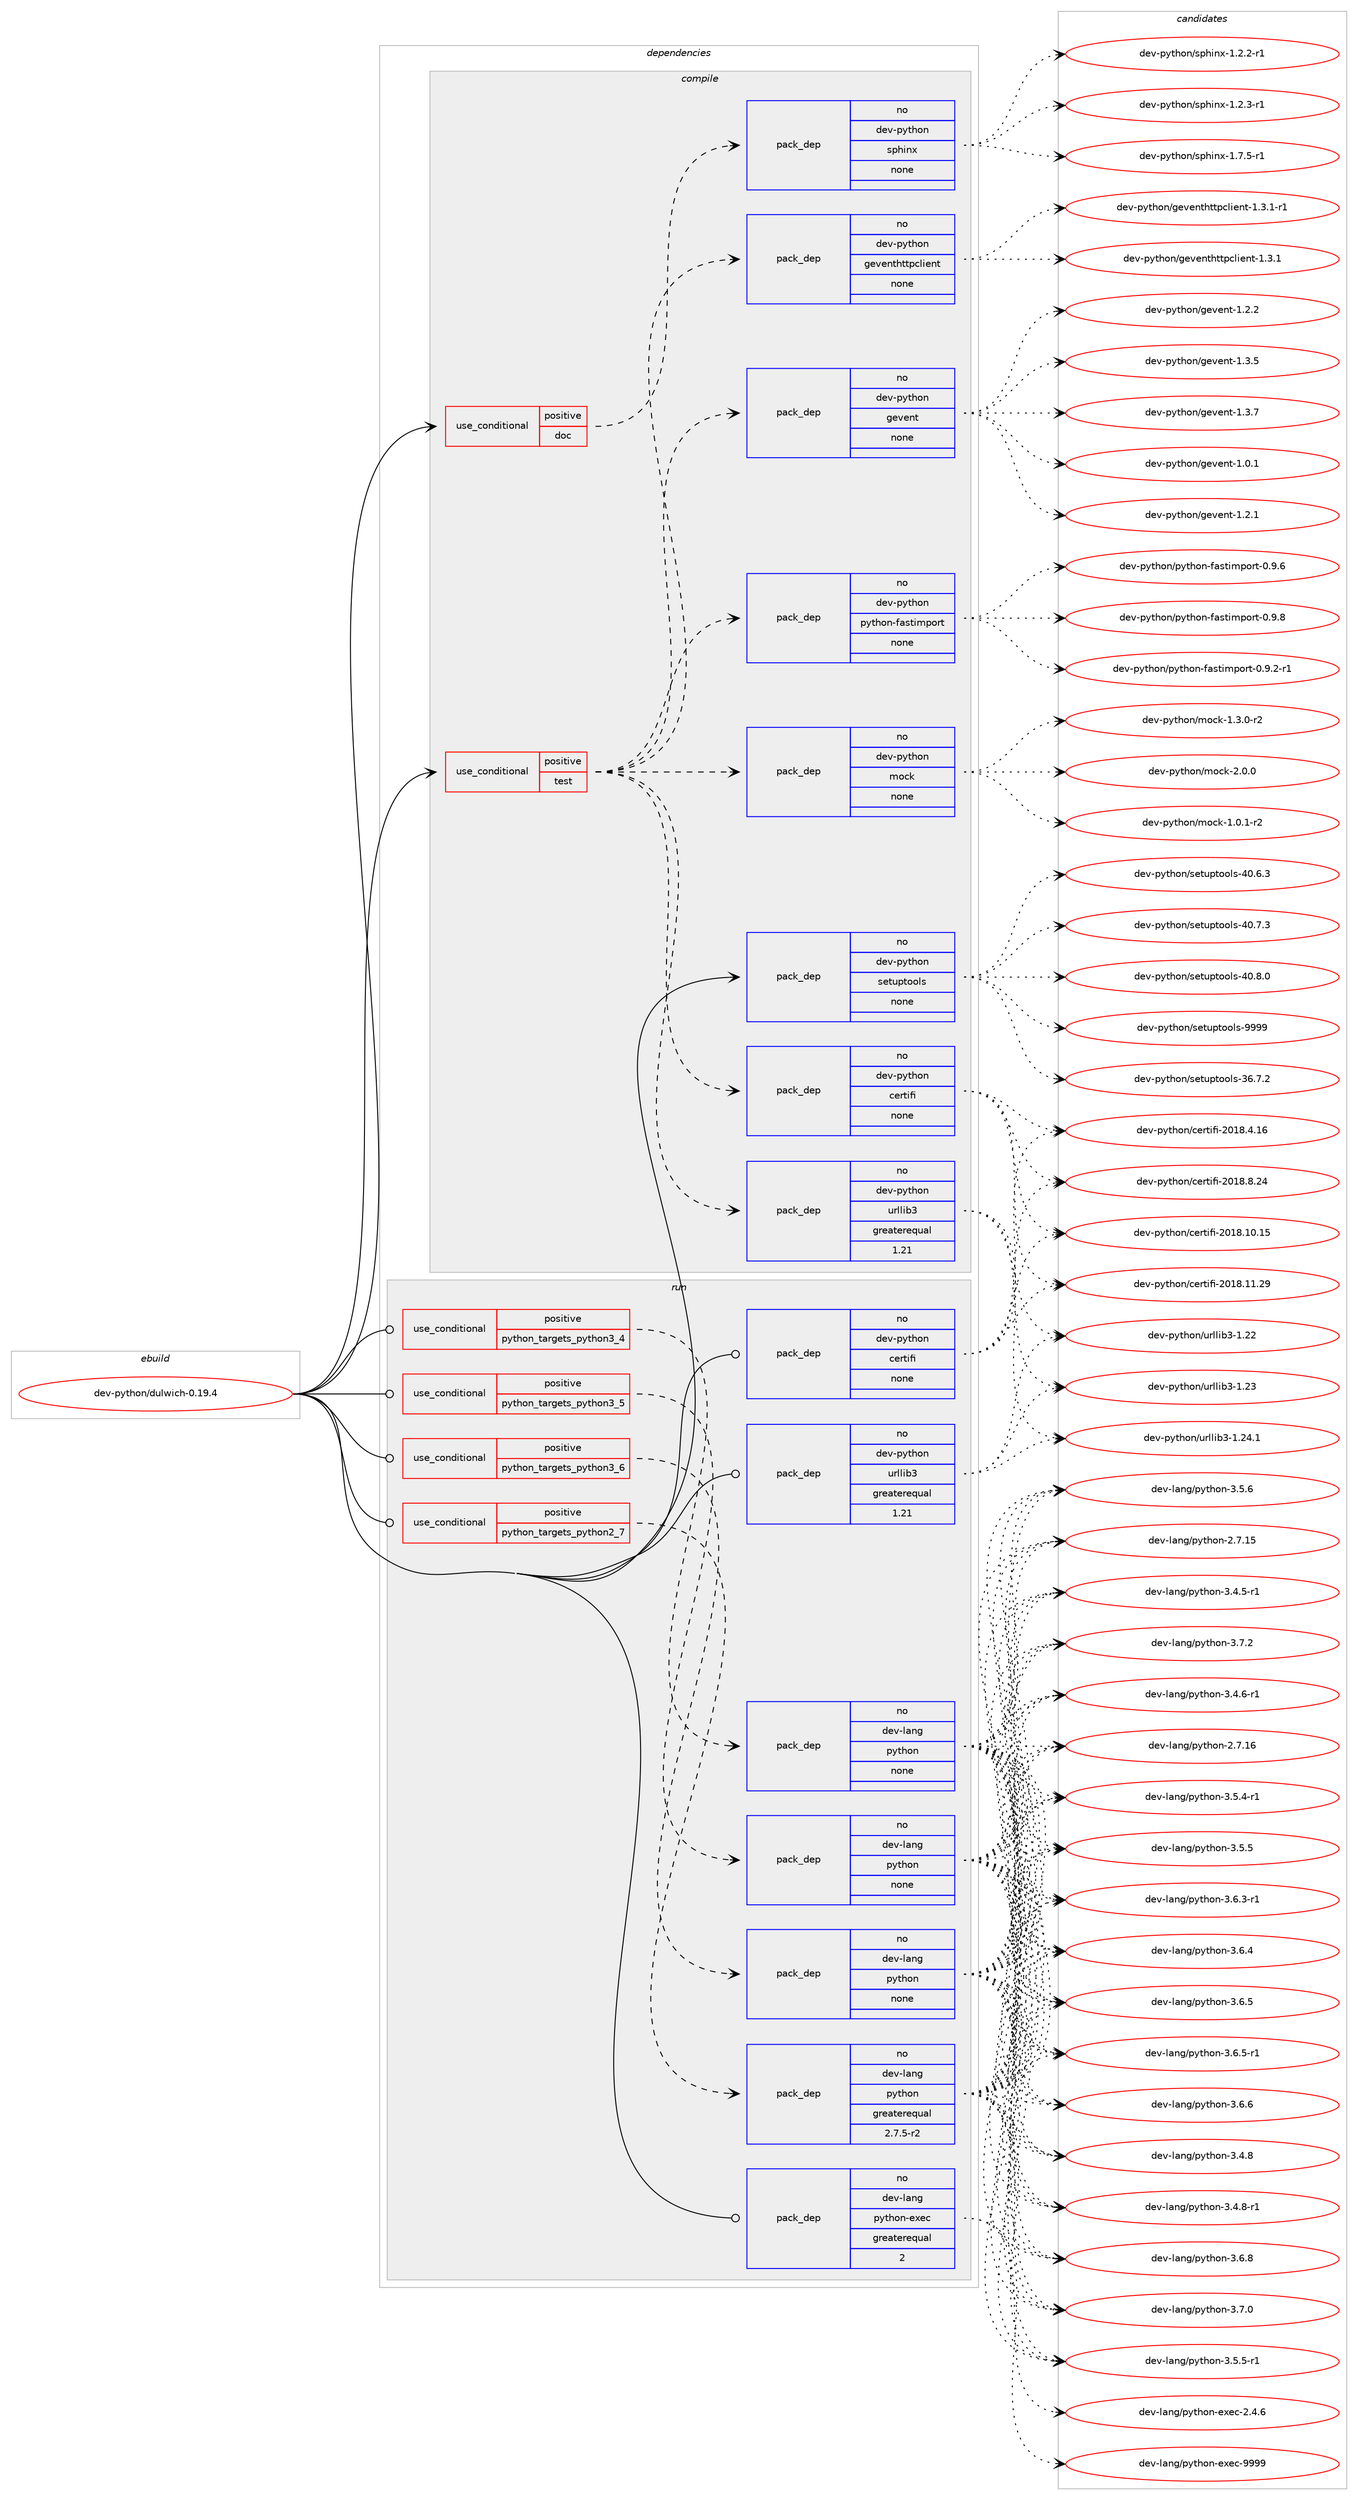 digraph prolog {

# *************
# Graph options
# *************

newrank=true;
concentrate=true;
compound=true;
graph [rankdir=LR,fontname=Helvetica,fontsize=10,ranksep=1.5];#, ranksep=2.5, nodesep=0.2];
edge  [arrowhead=vee];
node  [fontname=Helvetica,fontsize=10];

# **********
# The ebuild
# **********

subgraph cluster_leftcol {
color=gray;
rank=same;
label=<<i>ebuild</i>>;
id [label="dev-python/dulwich-0.19.4", color=red, width=4, href="../dev-python/dulwich-0.19.4.svg"];
}

# ****************
# The dependencies
# ****************

subgraph cluster_midcol {
color=gray;
label=<<i>dependencies</i>>;
subgraph cluster_compile {
fillcolor="#eeeeee";
style=filled;
label=<<i>compile</i>>;
subgraph cond373735 {
dependency1407333 [label=<<TABLE BORDER="0" CELLBORDER="1" CELLSPACING="0" CELLPADDING="4"><TR><TD ROWSPAN="3" CELLPADDING="10">use_conditional</TD></TR><TR><TD>positive</TD></TR><TR><TD>doc</TD></TR></TABLE>>, shape=none, color=red];
subgraph pack1010341 {
dependency1407334 [label=<<TABLE BORDER="0" CELLBORDER="1" CELLSPACING="0" CELLPADDING="4" WIDTH="220"><TR><TD ROWSPAN="6" CELLPADDING="30">pack_dep</TD></TR><TR><TD WIDTH="110">no</TD></TR><TR><TD>dev-python</TD></TR><TR><TD>sphinx</TD></TR><TR><TD>none</TD></TR><TR><TD></TD></TR></TABLE>>, shape=none, color=blue];
}
dependency1407333:e -> dependency1407334:w [weight=20,style="dashed",arrowhead="vee"];
}
id:e -> dependency1407333:w [weight=20,style="solid",arrowhead="vee"];
subgraph cond373736 {
dependency1407335 [label=<<TABLE BORDER="0" CELLBORDER="1" CELLSPACING="0" CELLPADDING="4"><TR><TD ROWSPAN="3" CELLPADDING="10">use_conditional</TD></TR><TR><TD>positive</TD></TR><TR><TD>test</TD></TR></TABLE>>, shape=none, color=red];
subgraph pack1010342 {
dependency1407336 [label=<<TABLE BORDER="0" CELLBORDER="1" CELLSPACING="0" CELLPADDING="4" WIDTH="220"><TR><TD ROWSPAN="6" CELLPADDING="30">pack_dep</TD></TR><TR><TD WIDTH="110">no</TD></TR><TR><TD>dev-python</TD></TR><TR><TD>certifi</TD></TR><TR><TD>none</TD></TR><TR><TD></TD></TR></TABLE>>, shape=none, color=blue];
}
dependency1407335:e -> dependency1407336:w [weight=20,style="dashed",arrowhead="vee"];
subgraph pack1010343 {
dependency1407337 [label=<<TABLE BORDER="0" CELLBORDER="1" CELLSPACING="0" CELLPADDING="4" WIDTH="220"><TR><TD ROWSPAN="6" CELLPADDING="30">pack_dep</TD></TR><TR><TD WIDTH="110">no</TD></TR><TR><TD>dev-python</TD></TR><TR><TD>urllib3</TD></TR><TR><TD>greaterequal</TD></TR><TR><TD>1.21</TD></TR></TABLE>>, shape=none, color=blue];
}
dependency1407335:e -> dependency1407337:w [weight=20,style="dashed",arrowhead="vee"];
subgraph pack1010344 {
dependency1407338 [label=<<TABLE BORDER="0" CELLBORDER="1" CELLSPACING="0" CELLPADDING="4" WIDTH="220"><TR><TD ROWSPAN="6" CELLPADDING="30">pack_dep</TD></TR><TR><TD WIDTH="110">no</TD></TR><TR><TD>dev-python</TD></TR><TR><TD>gevent</TD></TR><TR><TD>none</TD></TR><TR><TD></TD></TR></TABLE>>, shape=none, color=blue];
}
dependency1407335:e -> dependency1407338:w [weight=20,style="dashed",arrowhead="vee"];
subgraph pack1010345 {
dependency1407339 [label=<<TABLE BORDER="0" CELLBORDER="1" CELLSPACING="0" CELLPADDING="4" WIDTH="220"><TR><TD ROWSPAN="6" CELLPADDING="30">pack_dep</TD></TR><TR><TD WIDTH="110">no</TD></TR><TR><TD>dev-python</TD></TR><TR><TD>geventhttpclient</TD></TR><TR><TD>none</TD></TR><TR><TD></TD></TR></TABLE>>, shape=none, color=blue];
}
dependency1407335:e -> dependency1407339:w [weight=20,style="dashed",arrowhead="vee"];
subgraph pack1010346 {
dependency1407340 [label=<<TABLE BORDER="0" CELLBORDER="1" CELLSPACING="0" CELLPADDING="4" WIDTH="220"><TR><TD ROWSPAN="6" CELLPADDING="30">pack_dep</TD></TR><TR><TD WIDTH="110">no</TD></TR><TR><TD>dev-python</TD></TR><TR><TD>mock</TD></TR><TR><TD>none</TD></TR><TR><TD></TD></TR></TABLE>>, shape=none, color=blue];
}
dependency1407335:e -> dependency1407340:w [weight=20,style="dashed",arrowhead="vee"];
subgraph pack1010347 {
dependency1407341 [label=<<TABLE BORDER="0" CELLBORDER="1" CELLSPACING="0" CELLPADDING="4" WIDTH="220"><TR><TD ROWSPAN="6" CELLPADDING="30">pack_dep</TD></TR><TR><TD WIDTH="110">no</TD></TR><TR><TD>dev-python</TD></TR><TR><TD>python-fastimport</TD></TR><TR><TD>none</TD></TR><TR><TD></TD></TR></TABLE>>, shape=none, color=blue];
}
dependency1407335:e -> dependency1407341:w [weight=20,style="dashed",arrowhead="vee"];
}
id:e -> dependency1407335:w [weight=20,style="solid",arrowhead="vee"];
subgraph pack1010348 {
dependency1407342 [label=<<TABLE BORDER="0" CELLBORDER="1" CELLSPACING="0" CELLPADDING="4" WIDTH="220"><TR><TD ROWSPAN="6" CELLPADDING="30">pack_dep</TD></TR><TR><TD WIDTH="110">no</TD></TR><TR><TD>dev-python</TD></TR><TR><TD>setuptools</TD></TR><TR><TD>none</TD></TR><TR><TD></TD></TR></TABLE>>, shape=none, color=blue];
}
id:e -> dependency1407342:w [weight=20,style="solid",arrowhead="vee"];
}
subgraph cluster_compileandrun {
fillcolor="#eeeeee";
style=filled;
label=<<i>compile and run</i>>;
}
subgraph cluster_run {
fillcolor="#eeeeee";
style=filled;
label=<<i>run</i>>;
subgraph cond373737 {
dependency1407343 [label=<<TABLE BORDER="0" CELLBORDER="1" CELLSPACING="0" CELLPADDING="4"><TR><TD ROWSPAN="3" CELLPADDING="10">use_conditional</TD></TR><TR><TD>positive</TD></TR><TR><TD>python_targets_python2_7</TD></TR></TABLE>>, shape=none, color=red];
subgraph pack1010349 {
dependency1407344 [label=<<TABLE BORDER="0" CELLBORDER="1" CELLSPACING="0" CELLPADDING="4" WIDTH="220"><TR><TD ROWSPAN="6" CELLPADDING="30">pack_dep</TD></TR><TR><TD WIDTH="110">no</TD></TR><TR><TD>dev-lang</TD></TR><TR><TD>python</TD></TR><TR><TD>greaterequal</TD></TR><TR><TD>2.7.5-r2</TD></TR></TABLE>>, shape=none, color=blue];
}
dependency1407343:e -> dependency1407344:w [weight=20,style="dashed",arrowhead="vee"];
}
id:e -> dependency1407343:w [weight=20,style="solid",arrowhead="odot"];
subgraph cond373738 {
dependency1407345 [label=<<TABLE BORDER="0" CELLBORDER="1" CELLSPACING="0" CELLPADDING="4"><TR><TD ROWSPAN="3" CELLPADDING="10">use_conditional</TD></TR><TR><TD>positive</TD></TR><TR><TD>python_targets_python3_4</TD></TR></TABLE>>, shape=none, color=red];
subgraph pack1010350 {
dependency1407346 [label=<<TABLE BORDER="0" CELLBORDER="1" CELLSPACING="0" CELLPADDING="4" WIDTH="220"><TR><TD ROWSPAN="6" CELLPADDING="30">pack_dep</TD></TR><TR><TD WIDTH="110">no</TD></TR><TR><TD>dev-lang</TD></TR><TR><TD>python</TD></TR><TR><TD>none</TD></TR><TR><TD></TD></TR></TABLE>>, shape=none, color=blue];
}
dependency1407345:e -> dependency1407346:w [weight=20,style="dashed",arrowhead="vee"];
}
id:e -> dependency1407345:w [weight=20,style="solid",arrowhead="odot"];
subgraph cond373739 {
dependency1407347 [label=<<TABLE BORDER="0" CELLBORDER="1" CELLSPACING="0" CELLPADDING="4"><TR><TD ROWSPAN="3" CELLPADDING="10">use_conditional</TD></TR><TR><TD>positive</TD></TR><TR><TD>python_targets_python3_5</TD></TR></TABLE>>, shape=none, color=red];
subgraph pack1010351 {
dependency1407348 [label=<<TABLE BORDER="0" CELLBORDER="1" CELLSPACING="0" CELLPADDING="4" WIDTH="220"><TR><TD ROWSPAN="6" CELLPADDING="30">pack_dep</TD></TR><TR><TD WIDTH="110">no</TD></TR><TR><TD>dev-lang</TD></TR><TR><TD>python</TD></TR><TR><TD>none</TD></TR><TR><TD></TD></TR></TABLE>>, shape=none, color=blue];
}
dependency1407347:e -> dependency1407348:w [weight=20,style="dashed",arrowhead="vee"];
}
id:e -> dependency1407347:w [weight=20,style="solid",arrowhead="odot"];
subgraph cond373740 {
dependency1407349 [label=<<TABLE BORDER="0" CELLBORDER="1" CELLSPACING="0" CELLPADDING="4"><TR><TD ROWSPAN="3" CELLPADDING="10">use_conditional</TD></TR><TR><TD>positive</TD></TR><TR><TD>python_targets_python3_6</TD></TR></TABLE>>, shape=none, color=red];
subgraph pack1010352 {
dependency1407350 [label=<<TABLE BORDER="0" CELLBORDER="1" CELLSPACING="0" CELLPADDING="4" WIDTH="220"><TR><TD ROWSPAN="6" CELLPADDING="30">pack_dep</TD></TR><TR><TD WIDTH="110">no</TD></TR><TR><TD>dev-lang</TD></TR><TR><TD>python</TD></TR><TR><TD>none</TD></TR><TR><TD></TD></TR></TABLE>>, shape=none, color=blue];
}
dependency1407349:e -> dependency1407350:w [weight=20,style="dashed",arrowhead="vee"];
}
id:e -> dependency1407349:w [weight=20,style="solid",arrowhead="odot"];
subgraph pack1010353 {
dependency1407351 [label=<<TABLE BORDER="0" CELLBORDER="1" CELLSPACING="0" CELLPADDING="4" WIDTH="220"><TR><TD ROWSPAN="6" CELLPADDING="30">pack_dep</TD></TR><TR><TD WIDTH="110">no</TD></TR><TR><TD>dev-lang</TD></TR><TR><TD>python-exec</TD></TR><TR><TD>greaterequal</TD></TR><TR><TD>2</TD></TR></TABLE>>, shape=none, color=blue];
}
id:e -> dependency1407351:w [weight=20,style="solid",arrowhead="odot"];
subgraph pack1010354 {
dependency1407352 [label=<<TABLE BORDER="0" CELLBORDER="1" CELLSPACING="0" CELLPADDING="4" WIDTH="220"><TR><TD ROWSPAN="6" CELLPADDING="30">pack_dep</TD></TR><TR><TD WIDTH="110">no</TD></TR><TR><TD>dev-python</TD></TR><TR><TD>certifi</TD></TR><TR><TD>none</TD></TR><TR><TD></TD></TR></TABLE>>, shape=none, color=blue];
}
id:e -> dependency1407352:w [weight=20,style="solid",arrowhead="odot"];
subgraph pack1010355 {
dependency1407353 [label=<<TABLE BORDER="0" CELLBORDER="1" CELLSPACING="0" CELLPADDING="4" WIDTH="220"><TR><TD ROWSPAN="6" CELLPADDING="30">pack_dep</TD></TR><TR><TD WIDTH="110">no</TD></TR><TR><TD>dev-python</TD></TR><TR><TD>urllib3</TD></TR><TR><TD>greaterequal</TD></TR><TR><TD>1.21</TD></TR></TABLE>>, shape=none, color=blue];
}
id:e -> dependency1407353:w [weight=20,style="solid",arrowhead="odot"];
}
}

# **************
# The candidates
# **************

subgraph cluster_choices {
rank=same;
color=gray;
label=<<i>candidates</i>>;

subgraph choice1010341 {
color=black;
nodesep=1;
choice10010111845112121116104111110471151121041051101204549465046504511449 [label="dev-python/sphinx-1.2.2-r1", color=red, width=4,href="../dev-python/sphinx-1.2.2-r1.svg"];
choice10010111845112121116104111110471151121041051101204549465046514511449 [label="dev-python/sphinx-1.2.3-r1", color=red, width=4,href="../dev-python/sphinx-1.2.3-r1.svg"];
choice10010111845112121116104111110471151121041051101204549465546534511449 [label="dev-python/sphinx-1.7.5-r1", color=red, width=4,href="../dev-python/sphinx-1.7.5-r1.svg"];
dependency1407334:e -> choice10010111845112121116104111110471151121041051101204549465046504511449:w [style=dotted,weight="100"];
dependency1407334:e -> choice10010111845112121116104111110471151121041051101204549465046514511449:w [style=dotted,weight="100"];
dependency1407334:e -> choice10010111845112121116104111110471151121041051101204549465546534511449:w [style=dotted,weight="100"];
}
subgraph choice1010342 {
color=black;
nodesep=1;
choice1001011184511212111610411111047991011141161051021054550484956464948464953 [label="dev-python/certifi-2018.10.15", color=red, width=4,href="../dev-python/certifi-2018.10.15.svg"];
choice1001011184511212111610411111047991011141161051021054550484956464949465057 [label="dev-python/certifi-2018.11.29", color=red, width=4,href="../dev-python/certifi-2018.11.29.svg"];
choice10010111845112121116104111110479910111411610510210545504849564652464954 [label="dev-python/certifi-2018.4.16", color=red, width=4,href="../dev-python/certifi-2018.4.16.svg"];
choice10010111845112121116104111110479910111411610510210545504849564656465052 [label="dev-python/certifi-2018.8.24", color=red, width=4,href="../dev-python/certifi-2018.8.24.svg"];
dependency1407336:e -> choice1001011184511212111610411111047991011141161051021054550484956464948464953:w [style=dotted,weight="100"];
dependency1407336:e -> choice1001011184511212111610411111047991011141161051021054550484956464949465057:w [style=dotted,weight="100"];
dependency1407336:e -> choice10010111845112121116104111110479910111411610510210545504849564652464954:w [style=dotted,weight="100"];
dependency1407336:e -> choice10010111845112121116104111110479910111411610510210545504849564656465052:w [style=dotted,weight="100"];
}
subgraph choice1010343 {
color=black;
nodesep=1;
choice100101118451121211161041111104711711410810810598514549465050 [label="dev-python/urllib3-1.22", color=red, width=4,href="../dev-python/urllib3-1.22.svg"];
choice100101118451121211161041111104711711410810810598514549465051 [label="dev-python/urllib3-1.23", color=red, width=4,href="../dev-python/urllib3-1.23.svg"];
choice1001011184511212111610411111047117114108108105985145494650524649 [label="dev-python/urllib3-1.24.1", color=red, width=4,href="../dev-python/urllib3-1.24.1.svg"];
dependency1407337:e -> choice100101118451121211161041111104711711410810810598514549465050:w [style=dotted,weight="100"];
dependency1407337:e -> choice100101118451121211161041111104711711410810810598514549465051:w [style=dotted,weight="100"];
dependency1407337:e -> choice1001011184511212111610411111047117114108108105985145494650524649:w [style=dotted,weight="100"];
}
subgraph choice1010344 {
color=black;
nodesep=1;
choice1001011184511212111610411111047103101118101110116454946484649 [label="dev-python/gevent-1.0.1", color=red, width=4,href="../dev-python/gevent-1.0.1.svg"];
choice1001011184511212111610411111047103101118101110116454946504649 [label="dev-python/gevent-1.2.1", color=red, width=4,href="../dev-python/gevent-1.2.1.svg"];
choice1001011184511212111610411111047103101118101110116454946504650 [label="dev-python/gevent-1.2.2", color=red, width=4,href="../dev-python/gevent-1.2.2.svg"];
choice1001011184511212111610411111047103101118101110116454946514653 [label="dev-python/gevent-1.3.5", color=red, width=4,href="../dev-python/gevent-1.3.5.svg"];
choice1001011184511212111610411111047103101118101110116454946514655 [label="dev-python/gevent-1.3.7", color=red, width=4,href="../dev-python/gevent-1.3.7.svg"];
dependency1407338:e -> choice1001011184511212111610411111047103101118101110116454946484649:w [style=dotted,weight="100"];
dependency1407338:e -> choice1001011184511212111610411111047103101118101110116454946504649:w [style=dotted,weight="100"];
dependency1407338:e -> choice1001011184511212111610411111047103101118101110116454946504650:w [style=dotted,weight="100"];
dependency1407338:e -> choice1001011184511212111610411111047103101118101110116454946514653:w [style=dotted,weight="100"];
dependency1407338:e -> choice1001011184511212111610411111047103101118101110116454946514655:w [style=dotted,weight="100"];
}
subgraph choice1010345 {
color=black;
nodesep=1;
choice100101118451121211161041111104710310111810111011610411611611299108105101110116454946514649 [label="dev-python/geventhttpclient-1.3.1", color=red, width=4,href="../dev-python/geventhttpclient-1.3.1.svg"];
choice1001011184511212111610411111047103101118101110116104116116112991081051011101164549465146494511449 [label="dev-python/geventhttpclient-1.3.1-r1", color=red, width=4,href="../dev-python/geventhttpclient-1.3.1-r1.svg"];
dependency1407339:e -> choice100101118451121211161041111104710310111810111011610411611611299108105101110116454946514649:w [style=dotted,weight="100"];
dependency1407339:e -> choice1001011184511212111610411111047103101118101110116104116116112991081051011101164549465146494511449:w [style=dotted,weight="100"];
}
subgraph choice1010346 {
color=black;
nodesep=1;
choice1001011184511212111610411111047109111991074549464846494511450 [label="dev-python/mock-1.0.1-r2", color=red, width=4,href="../dev-python/mock-1.0.1-r2.svg"];
choice1001011184511212111610411111047109111991074549465146484511450 [label="dev-python/mock-1.3.0-r2", color=red, width=4,href="../dev-python/mock-1.3.0-r2.svg"];
choice100101118451121211161041111104710911199107455046484648 [label="dev-python/mock-2.0.0", color=red, width=4,href="../dev-python/mock-2.0.0.svg"];
dependency1407340:e -> choice1001011184511212111610411111047109111991074549464846494511450:w [style=dotted,weight="100"];
dependency1407340:e -> choice1001011184511212111610411111047109111991074549465146484511450:w [style=dotted,weight="100"];
dependency1407340:e -> choice100101118451121211161041111104710911199107455046484648:w [style=dotted,weight="100"];
}
subgraph choice1010347 {
color=black;
nodesep=1;
choice100101118451121211161041111104711212111610411111045102971151161051091121111141164548465746504511449 [label="dev-python/python-fastimport-0.9.2-r1", color=red, width=4,href="../dev-python/python-fastimport-0.9.2-r1.svg"];
choice10010111845112121116104111110471121211161041111104510297115116105109112111114116454846574654 [label="dev-python/python-fastimport-0.9.6", color=red, width=4,href="../dev-python/python-fastimport-0.9.6.svg"];
choice10010111845112121116104111110471121211161041111104510297115116105109112111114116454846574656 [label="dev-python/python-fastimport-0.9.8", color=red, width=4,href="../dev-python/python-fastimport-0.9.8.svg"];
dependency1407341:e -> choice100101118451121211161041111104711212111610411111045102971151161051091121111141164548465746504511449:w [style=dotted,weight="100"];
dependency1407341:e -> choice10010111845112121116104111110471121211161041111104510297115116105109112111114116454846574654:w [style=dotted,weight="100"];
dependency1407341:e -> choice10010111845112121116104111110471121211161041111104510297115116105109112111114116454846574656:w [style=dotted,weight="100"];
}
subgraph choice1010348 {
color=black;
nodesep=1;
choice100101118451121211161041111104711510111611711211611111110811545515446554650 [label="dev-python/setuptools-36.7.2", color=red, width=4,href="../dev-python/setuptools-36.7.2.svg"];
choice100101118451121211161041111104711510111611711211611111110811545524846544651 [label="dev-python/setuptools-40.6.3", color=red, width=4,href="../dev-python/setuptools-40.6.3.svg"];
choice100101118451121211161041111104711510111611711211611111110811545524846554651 [label="dev-python/setuptools-40.7.3", color=red, width=4,href="../dev-python/setuptools-40.7.3.svg"];
choice100101118451121211161041111104711510111611711211611111110811545524846564648 [label="dev-python/setuptools-40.8.0", color=red, width=4,href="../dev-python/setuptools-40.8.0.svg"];
choice10010111845112121116104111110471151011161171121161111111081154557575757 [label="dev-python/setuptools-9999", color=red, width=4,href="../dev-python/setuptools-9999.svg"];
dependency1407342:e -> choice100101118451121211161041111104711510111611711211611111110811545515446554650:w [style=dotted,weight="100"];
dependency1407342:e -> choice100101118451121211161041111104711510111611711211611111110811545524846544651:w [style=dotted,weight="100"];
dependency1407342:e -> choice100101118451121211161041111104711510111611711211611111110811545524846554651:w [style=dotted,weight="100"];
dependency1407342:e -> choice100101118451121211161041111104711510111611711211611111110811545524846564648:w [style=dotted,weight="100"];
dependency1407342:e -> choice10010111845112121116104111110471151011161171121161111111081154557575757:w [style=dotted,weight="100"];
}
subgraph choice1010349 {
color=black;
nodesep=1;
choice10010111845108971101034711212111610411111045504655464953 [label="dev-lang/python-2.7.15", color=red, width=4,href="../dev-lang/python-2.7.15.svg"];
choice10010111845108971101034711212111610411111045504655464954 [label="dev-lang/python-2.7.16", color=red, width=4,href="../dev-lang/python-2.7.16.svg"];
choice1001011184510897110103471121211161041111104551465246534511449 [label="dev-lang/python-3.4.5-r1", color=red, width=4,href="../dev-lang/python-3.4.5-r1.svg"];
choice1001011184510897110103471121211161041111104551465246544511449 [label="dev-lang/python-3.4.6-r1", color=red, width=4,href="../dev-lang/python-3.4.6-r1.svg"];
choice100101118451089711010347112121116104111110455146524656 [label="dev-lang/python-3.4.8", color=red, width=4,href="../dev-lang/python-3.4.8.svg"];
choice1001011184510897110103471121211161041111104551465246564511449 [label="dev-lang/python-3.4.8-r1", color=red, width=4,href="../dev-lang/python-3.4.8-r1.svg"];
choice1001011184510897110103471121211161041111104551465346524511449 [label="dev-lang/python-3.5.4-r1", color=red, width=4,href="../dev-lang/python-3.5.4-r1.svg"];
choice100101118451089711010347112121116104111110455146534653 [label="dev-lang/python-3.5.5", color=red, width=4,href="../dev-lang/python-3.5.5.svg"];
choice1001011184510897110103471121211161041111104551465346534511449 [label="dev-lang/python-3.5.5-r1", color=red, width=4,href="../dev-lang/python-3.5.5-r1.svg"];
choice100101118451089711010347112121116104111110455146534654 [label="dev-lang/python-3.5.6", color=red, width=4,href="../dev-lang/python-3.5.6.svg"];
choice1001011184510897110103471121211161041111104551465446514511449 [label="dev-lang/python-3.6.3-r1", color=red, width=4,href="../dev-lang/python-3.6.3-r1.svg"];
choice100101118451089711010347112121116104111110455146544652 [label="dev-lang/python-3.6.4", color=red, width=4,href="../dev-lang/python-3.6.4.svg"];
choice100101118451089711010347112121116104111110455146544653 [label="dev-lang/python-3.6.5", color=red, width=4,href="../dev-lang/python-3.6.5.svg"];
choice1001011184510897110103471121211161041111104551465446534511449 [label="dev-lang/python-3.6.5-r1", color=red, width=4,href="../dev-lang/python-3.6.5-r1.svg"];
choice100101118451089711010347112121116104111110455146544654 [label="dev-lang/python-3.6.6", color=red, width=4,href="../dev-lang/python-3.6.6.svg"];
choice100101118451089711010347112121116104111110455146544656 [label="dev-lang/python-3.6.8", color=red, width=4,href="../dev-lang/python-3.6.8.svg"];
choice100101118451089711010347112121116104111110455146554648 [label="dev-lang/python-3.7.0", color=red, width=4,href="../dev-lang/python-3.7.0.svg"];
choice100101118451089711010347112121116104111110455146554650 [label="dev-lang/python-3.7.2", color=red, width=4,href="../dev-lang/python-3.7.2.svg"];
dependency1407344:e -> choice10010111845108971101034711212111610411111045504655464953:w [style=dotted,weight="100"];
dependency1407344:e -> choice10010111845108971101034711212111610411111045504655464954:w [style=dotted,weight="100"];
dependency1407344:e -> choice1001011184510897110103471121211161041111104551465246534511449:w [style=dotted,weight="100"];
dependency1407344:e -> choice1001011184510897110103471121211161041111104551465246544511449:w [style=dotted,weight="100"];
dependency1407344:e -> choice100101118451089711010347112121116104111110455146524656:w [style=dotted,weight="100"];
dependency1407344:e -> choice1001011184510897110103471121211161041111104551465246564511449:w [style=dotted,weight="100"];
dependency1407344:e -> choice1001011184510897110103471121211161041111104551465346524511449:w [style=dotted,weight="100"];
dependency1407344:e -> choice100101118451089711010347112121116104111110455146534653:w [style=dotted,weight="100"];
dependency1407344:e -> choice1001011184510897110103471121211161041111104551465346534511449:w [style=dotted,weight="100"];
dependency1407344:e -> choice100101118451089711010347112121116104111110455146534654:w [style=dotted,weight="100"];
dependency1407344:e -> choice1001011184510897110103471121211161041111104551465446514511449:w [style=dotted,weight="100"];
dependency1407344:e -> choice100101118451089711010347112121116104111110455146544652:w [style=dotted,weight="100"];
dependency1407344:e -> choice100101118451089711010347112121116104111110455146544653:w [style=dotted,weight="100"];
dependency1407344:e -> choice1001011184510897110103471121211161041111104551465446534511449:w [style=dotted,weight="100"];
dependency1407344:e -> choice100101118451089711010347112121116104111110455146544654:w [style=dotted,weight="100"];
dependency1407344:e -> choice100101118451089711010347112121116104111110455146544656:w [style=dotted,weight="100"];
dependency1407344:e -> choice100101118451089711010347112121116104111110455146554648:w [style=dotted,weight="100"];
dependency1407344:e -> choice100101118451089711010347112121116104111110455146554650:w [style=dotted,weight="100"];
}
subgraph choice1010350 {
color=black;
nodesep=1;
choice10010111845108971101034711212111610411111045504655464953 [label="dev-lang/python-2.7.15", color=red, width=4,href="../dev-lang/python-2.7.15.svg"];
choice10010111845108971101034711212111610411111045504655464954 [label="dev-lang/python-2.7.16", color=red, width=4,href="../dev-lang/python-2.7.16.svg"];
choice1001011184510897110103471121211161041111104551465246534511449 [label="dev-lang/python-3.4.5-r1", color=red, width=4,href="../dev-lang/python-3.4.5-r1.svg"];
choice1001011184510897110103471121211161041111104551465246544511449 [label="dev-lang/python-3.4.6-r1", color=red, width=4,href="../dev-lang/python-3.4.6-r1.svg"];
choice100101118451089711010347112121116104111110455146524656 [label="dev-lang/python-3.4.8", color=red, width=4,href="../dev-lang/python-3.4.8.svg"];
choice1001011184510897110103471121211161041111104551465246564511449 [label="dev-lang/python-3.4.8-r1", color=red, width=4,href="../dev-lang/python-3.4.8-r1.svg"];
choice1001011184510897110103471121211161041111104551465346524511449 [label="dev-lang/python-3.5.4-r1", color=red, width=4,href="../dev-lang/python-3.5.4-r1.svg"];
choice100101118451089711010347112121116104111110455146534653 [label="dev-lang/python-3.5.5", color=red, width=4,href="../dev-lang/python-3.5.5.svg"];
choice1001011184510897110103471121211161041111104551465346534511449 [label="dev-lang/python-3.5.5-r1", color=red, width=4,href="../dev-lang/python-3.5.5-r1.svg"];
choice100101118451089711010347112121116104111110455146534654 [label="dev-lang/python-3.5.6", color=red, width=4,href="../dev-lang/python-3.5.6.svg"];
choice1001011184510897110103471121211161041111104551465446514511449 [label="dev-lang/python-3.6.3-r1", color=red, width=4,href="../dev-lang/python-3.6.3-r1.svg"];
choice100101118451089711010347112121116104111110455146544652 [label="dev-lang/python-3.6.4", color=red, width=4,href="../dev-lang/python-3.6.4.svg"];
choice100101118451089711010347112121116104111110455146544653 [label="dev-lang/python-3.6.5", color=red, width=4,href="../dev-lang/python-3.6.5.svg"];
choice1001011184510897110103471121211161041111104551465446534511449 [label="dev-lang/python-3.6.5-r1", color=red, width=4,href="../dev-lang/python-3.6.5-r1.svg"];
choice100101118451089711010347112121116104111110455146544654 [label="dev-lang/python-3.6.6", color=red, width=4,href="../dev-lang/python-3.6.6.svg"];
choice100101118451089711010347112121116104111110455146544656 [label="dev-lang/python-3.6.8", color=red, width=4,href="../dev-lang/python-3.6.8.svg"];
choice100101118451089711010347112121116104111110455146554648 [label="dev-lang/python-3.7.0", color=red, width=4,href="../dev-lang/python-3.7.0.svg"];
choice100101118451089711010347112121116104111110455146554650 [label="dev-lang/python-3.7.2", color=red, width=4,href="../dev-lang/python-3.7.2.svg"];
dependency1407346:e -> choice10010111845108971101034711212111610411111045504655464953:w [style=dotted,weight="100"];
dependency1407346:e -> choice10010111845108971101034711212111610411111045504655464954:w [style=dotted,weight="100"];
dependency1407346:e -> choice1001011184510897110103471121211161041111104551465246534511449:w [style=dotted,weight="100"];
dependency1407346:e -> choice1001011184510897110103471121211161041111104551465246544511449:w [style=dotted,weight="100"];
dependency1407346:e -> choice100101118451089711010347112121116104111110455146524656:w [style=dotted,weight="100"];
dependency1407346:e -> choice1001011184510897110103471121211161041111104551465246564511449:w [style=dotted,weight="100"];
dependency1407346:e -> choice1001011184510897110103471121211161041111104551465346524511449:w [style=dotted,weight="100"];
dependency1407346:e -> choice100101118451089711010347112121116104111110455146534653:w [style=dotted,weight="100"];
dependency1407346:e -> choice1001011184510897110103471121211161041111104551465346534511449:w [style=dotted,weight="100"];
dependency1407346:e -> choice100101118451089711010347112121116104111110455146534654:w [style=dotted,weight="100"];
dependency1407346:e -> choice1001011184510897110103471121211161041111104551465446514511449:w [style=dotted,weight="100"];
dependency1407346:e -> choice100101118451089711010347112121116104111110455146544652:w [style=dotted,weight="100"];
dependency1407346:e -> choice100101118451089711010347112121116104111110455146544653:w [style=dotted,weight="100"];
dependency1407346:e -> choice1001011184510897110103471121211161041111104551465446534511449:w [style=dotted,weight="100"];
dependency1407346:e -> choice100101118451089711010347112121116104111110455146544654:w [style=dotted,weight="100"];
dependency1407346:e -> choice100101118451089711010347112121116104111110455146544656:w [style=dotted,weight="100"];
dependency1407346:e -> choice100101118451089711010347112121116104111110455146554648:w [style=dotted,weight="100"];
dependency1407346:e -> choice100101118451089711010347112121116104111110455146554650:w [style=dotted,weight="100"];
}
subgraph choice1010351 {
color=black;
nodesep=1;
choice10010111845108971101034711212111610411111045504655464953 [label="dev-lang/python-2.7.15", color=red, width=4,href="../dev-lang/python-2.7.15.svg"];
choice10010111845108971101034711212111610411111045504655464954 [label="dev-lang/python-2.7.16", color=red, width=4,href="../dev-lang/python-2.7.16.svg"];
choice1001011184510897110103471121211161041111104551465246534511449 [label="dev-lang/python-3.4.5-r1", color=red, width=4,href="../dev-lang/python-3.4.5-r1.svg"];
choice1001011184510897110103471121211161041111104551465246544511449 [label="dev-lang/python-3.4.6-r1", color=red, width=4,href="../dev-lang/python-3.4.6-r1.svg"];
choice100101118451089711010347112121116104111110455146524656 [label="dev-lang/python-3.4.8", color=red, width=4,href="../dev-lang/python-3.4.8.svg"];
choice1001011184510897110103471121211161041111104551465246564511449 [label="dev-lang/python-3.4.8-r1", color=red, width=4,href="../dev-lang/python-3.4.8-r1.svg"];
choice1001011184510897110103471121211161041111104551465346524511449 [label="dev-lang/python-3.5.4-r1", color=red, width=4,href="../dev-lang/python-3.5.4-r1.svg"];
choice100101118451089711010347112121116104111110455146534653 [label="dev-lang/python-3.5.5", color=red, width=4,href="../dev-lang/python-3.5.5.svg"];
choice1001011184510897110103471121211161041111104551465346534511449 [label="dev-lang/python-3.5.5-r1", color=red, width=4,href="../dev-lang/python-3.5.5-r1.svg"];
choice100101118451089711010347112121116104111110455146534654 [label="dev-lang/python-3.5.6", color=red, width=4,href="../dev-lang/python-3.5.6.svg"];
choice1001011184510897110103471121211161041111104551465446514511449 [label="dev-lang/python-3.6.3-r1", color=red, width=4,href="../dev-lang/python-3.6.3-r1.svg"];
choice100101118451089711010347112121116104111110455146544652 [label="dev-lang/python-3.6.4", color=red, width=4,href="../dev-lang/python-3.6.4.svg"];
choice100101118451089711010347112121116104111110455146544653 [label="dev-lang/python-3.6.5", color=red, width=4,href="../dev-lang/python-3.6.5.svg"];
choice1001011184510897110103471121211161041111104551465446534511449 [label="dev-lang/python-3.6.5-r1", color=red, width=4,href="../dev-lang/python-3.6.5-r1.svg"];
choice100101118451089711010347112121116104111110455146544654 [label="dev-lang/python-3.6.6", color=red, width=4,href="../dev-lang/python-3.6.6.svg"];
choice100101118451089711010347112121116104111110455146544656 [label="dev-lang/python-3.6.8", color=red, width=4,href="../dev-lang/python-3.6.8.svg"];
choice100101118451089711010347112121116104111110455146554648 [label="dev-lang/python-3.7.0", color=red, width=4,href="../dev-lang/python-3.7.0.svg"];
choice100101118451089711010347112121116104111110455146554650 [label="dev-lang/python-3.7.2", color=red, width=4,href="../dev-lang/python-3.7.2.svg"];
dependency1407348:e -> choice10010111845108971101034711212111610411111045504655464953:w [style=dotted,weight="100"];
dependency1407348:e -> choice10010111845108971101034711212111610411111045504655464954:w [style=dotted,weight="100"];
dependency1407348:e -> choice1001011184510897110103471121211161041111104551465246534511449:w [style=dotted,weight="100"];
dependency1407348:e -> choice1001011184510897110103471121211161041111104551465246544511449:w [style=dotted,weight="100"];
dependency1407348:e -> choice100101118451089711010347112121116104111110455146524656:w [style=dotted,weight="100"];
dependency1407348:e -> choice1001011184510897110103471121211161041111104551465246564511449:w [style=dotted,weight="100"];
dependency1407348:e -> choice1001011184510897110103471121211161041111104551465346524511449:w [style=dotted,weight="100"];
dependency1407348:e -> choice100101118451089711010347112121116104111110455146534653:w [style=dotted,weight="100"];
dependency1407348:e -> choice1001011184510897110103471121211161041111104551465346534511449:w [style=dotted,weight="100"];
dependency1407348:e -> choice100101118451089711010347112121116104111110455146534654:w [style=dotted,weight="100"];
dependency1407348:e -> choice1001011184510897110103471121211161041111104551465446514511449:w [style=dotted,weight="100"];
dependency1407348:e -> choice100101118451089711010347112121116104111110455146544652:w [style=dotted,weight="100"];
dependency1407348:e -> choice100101118451089711010347112121116104111110455146544653:w [style=dotted,weight="100"];
dependency1407348:e -> choice1001011184510897110103471121211161041111104551465446534511449:w [style=dotted,weight="100"];
dependency1407348:e -> choice100101118451089711010347112121116104111110455146544654:w [style=dotted,weight="100"];
dependency1407348:e -> choice100101118451089711010347112121116104111110455146544656:w [style=dotted,weight="100"];
dependency1407348:e -> choice100101118451089711010347112121116104111110455146554648:w [style=dotted,weight="100"];
dependency1407348:e -> choice100101118451089711010347112121116104111110455146554650:w [style=dotted,weight="100"];
}
subgraph choice1010352 {
color=black;
nodesep=1;
choice10010111845108971101034711212111610411111045504655464953 [label="dev-lang/python-2.7.15", color=red, width=4,href="../dev-lang/python-2.7.15.svg"];
choice10010111845108971101034711212111610411111045504655464954 [label="dev-lang/python-2.7.16", color=red, width=4,href="../dev-lang/python-2.7.16.svg"];
choice1001011184510897110103471121211161041111104551465246534511449 [label="dev-lang/python-3.4.5-r1", color=red, width=4,href="../dev-lang/python-3.4.5-r1.svg"];
choice1001011184510897110103471121211161041111104551465246544511449 [label="dev-lang/python-3.4.6-r1", color=red, width=4,href="../dev-lang/python-3.4.6-r1.svg"];
choice100101118451089711010347112121116104111110455146524656 [label="dev-lang/python-3.4.8", color=red, width=4,href="../dev-lang/python-3.4.8.svg"];
choice1001011184510897110103471121211161041111104551465246564511449 [label="dev-lang/python-3.4.8-r1", color=red, width=4,href="../dev-lang/python-3.4.8-r1.svg"];
choice1001011184510897110103471121211161041111104551465346524511449 [label="dev-lang/python-3.5.4-r1", color=red, width=4,href="../dev-lang/python-3.5.4-r1.svg"];
choice100101118451089711010347112121116104111110455146534653 [label="dev-lang/python-3.5.5", color=red, width=4,href="../dev-lang/python-3.5.5.svg"];
choice1001011184510897110103471121211161041111104551465346534511449 [label="dev-lang/python-3.5.5-r1", color=red, width=4,href="../dev-lang/python-3.5.5-r1.svg"];
choice100101118451089711010347112121116104111110455146534654 [label="dev-lang/python-3.5.6", color=red, width=4,href="../dev-lang/python-3.5.6.svg"];
choice1001011184510897110103471121211161041111104551465446514511449 [label="dev-lang/python-3.6.3-r1", color=red, width=4,href="../dev-lang/python-3.6.3-r1.svg"];
choice100101118451089711010347112121116104111110455146544652 [label="dev-lang/python-3.6.4", color=red, width=4,href="../dev-lang/python-3.6.4.svg"];
choice100101118451089711010347112121116104111110455146544653 [label="dev-lang/python-3.6.5", color=red, width=4,href="../dev-lang/python-3.6.5.svg"];
choice1001011184510897110103471121211161041111104551465446534511449 [label="dev-lang/python-3.6.5-r1", color=red, width=4,href="../dev-lang/python-3.6.5-r1.svg"];
choice100101118451089711010347112121116104111110455146544654 [label="dev-lang/python-3.6.6", color=red, width=4,href="../dev-lang/python-3.6.6.svg"];
choice100101118451089711010347112121116104111110455146544656 [label="dev-lang/python-3.6.8", color=red, width=4,href="../dev-lang/python-3.6.8.svg"];
choice100101118451089711010347112121116104111110455146554648 [label="dev-lang/python-3.7.0", color=red, width=4,href="../dev-lang/python-3.7.0.svg"];
choice100101118451089711010347112121116104111110455146554650 [label="dev-lang/python-3.7.2", color=red, width=4,href="../dev-lang/python-3.7.2.svg"];
dependency1407350:e -> choice10010111845108971101034711212111610411111045504655464953:w [style=dotted,weight="100"];
dependency1407350:e -> choice10010111845108971101034711212111610411111045504655464954:w [style=dotted,weight="100"];
dependency1407350:e -> choice1001011184510897110103471121211161041111104551465246534511449:w [style=dotted,weight="100"];
dependency1407350:e -> choice1001011184510897110103471121211161041111104551465246544511449:w [style=dotted,weight="100"];
dependency1407350:e -> choice100101118451089711010347112121116104111110455146524656:w [style=dotted,weight="100"];
dependency1407350:e -> choice1001011184510897110103471121211161041111104551465246564511449:w [style=dotted,weight="100"];
dependency1407350:e -> choice1001011184510897110103471121211161041111104551465346524511449:w [style=dotted,weight="100"];
dependency1407350:e -> choice100101118451089711010347112121116104111110455146534653:w [style=dotted,weight="100"];
dependency1407350:e -> choice1001011184510897110103471121211161041111104551465346534511449:w [style=dotted,weight="100"];
dependency1407350:e -> choice100101118451089711010347112121116104111110455146534654:w [style=dotted,weight="100"];
dependency1407350:e -> choice1001011184510897110103471121211161041111104551465446514511449:w [style=dotted,weight="100"];
dependency1407350:e -> choice100101118451089711010347112121116104111110455146544652:w [style=dotted,weight="100"];
dependency1407350:e -> choice100101118451089711010347112121116104111110455146544653:w [style=dotted,weight="100"];
dependency1407350:e -> choice1001011184510897110103471121211161041111104551465446534511449:w [style=dotted,weight="100"];
dependency1407350:e -> choice100101118451089711010347112121116104111110455146544654:w [style=dotted,weight="100"];
dependency1407350:e -> choice100101118451089711010347112121116104111110455146544656:w [style=dotted,weight="100"];
dependency1407350:e -> choice100101118451089711010347112121116104111110455146554648:w [style=dotted,weight="100"];
dependency1407350:e -> choice100101118451089711010347112121116104111110455146554650:w [style=dotted,weight="100"];
}
subgraph choice1010353 {
color=black;
nodesep=1;
choice1001011184510897110103471121211161041111104510112010199455046524654 [label="dev-lang/python-exec-2.4.6", color=red, width=4,href="../dev-lang/python-exec-2.4.6.svg"];
choice10010111845108971101034711212111610411111045101120101994557575757 [label="dev-lang/python-exec-9999", color=red, width=4,href="../dev-lang/python-exec-9999.svg"];
dependency1407351:e -> choice1001011184510897110103471121211161041111104510112010199455046524654:w [style=dotted,weight="100"];
dependency1407351:e -> choice10010111845108971101034711212111610411111045101120101994557575757:w [style=dotted,weight="100"];
}
subgraph choice1010354 {
color=black;
nodesep=1;
choice1001011184511212111610411111047991011141161051021054550484956464948464953 [label="dev-python/certifi-2018.10.15", color=red, width=4,href="../dev-python/certifi-2018.10.15.svg"];
choice1001011184511212111610411111047991011141161051021054550484956464949465057 [label="dev-python/certifi-2018.11.29", color=red, width=4,href="../dev-python/certifi-2018.11.29.svg"];
choice10010111845112121116104111110479910111411610510210545504849564652464954 [label="dev-python/certifi-2018.4.16", color=red, width=4,href="../dev-python/certifi-2018.4.16.svg"];
choice10010111845112121116104111110479910111411610510210545504849564656465052 [label="dev-python/certifi-2018.8.24", color=red, width=4,href="../dev-python/certifi-2018.8.24.svg"];
dependency1407352:e -> choice1001011184511212111610411111047991011141161051021054550484956464948464953:w [style=dotted,weight="100"];
dependency1407352:e -> choice1001011184511212111610411111047991011141161051021054550484956464949465057:w [style=dotted,weight="100"];
dependency1407352:e -> choice10010111845112121116104111110479910111411610510210545504849564652464954:w [style=dotted,weight="100"];
dependency1407352:e -> choice10010111845112121116104111110479910111411610510210545504849564656465052:w [style=dotted,weight="100"];
}
subgraph choice1010355 {
color=black;
nodesep=1;
choice100101118451121211161041111104711711410810810598514549465050 [label="dev-python/urllib3-1.22", color=red, width=4,href="../dev-python/urllib3-1.22.svg"];
choice100101118451121211161041111104711711410810810598514549465051 [label="dev-python/urllib3-1.23", color=red, width=4,href="../dev-python/urllib3-1.23.svg"];
choice1001011184511212111610411111047117114108108105985145494650524649 [label="dev-python/urllib3-1.24.1", color=red, width=4,href="../dev-python/urllib3-1.24.1.svg"];
dependency1407353:e -> choice100101118451121211161041111104711711410810810598514549465050:w [style=dotted,weight="100"];
dependency1407353:e -> choice100101118451121211161041111104711711410810810598514549465051:w [style=dotted,weight="100"];
dependency1407353:e -> choice1001011184511212111610411111047117114108108105985145494650524649:w [style=dotted,weight="100"];
}
}

}

